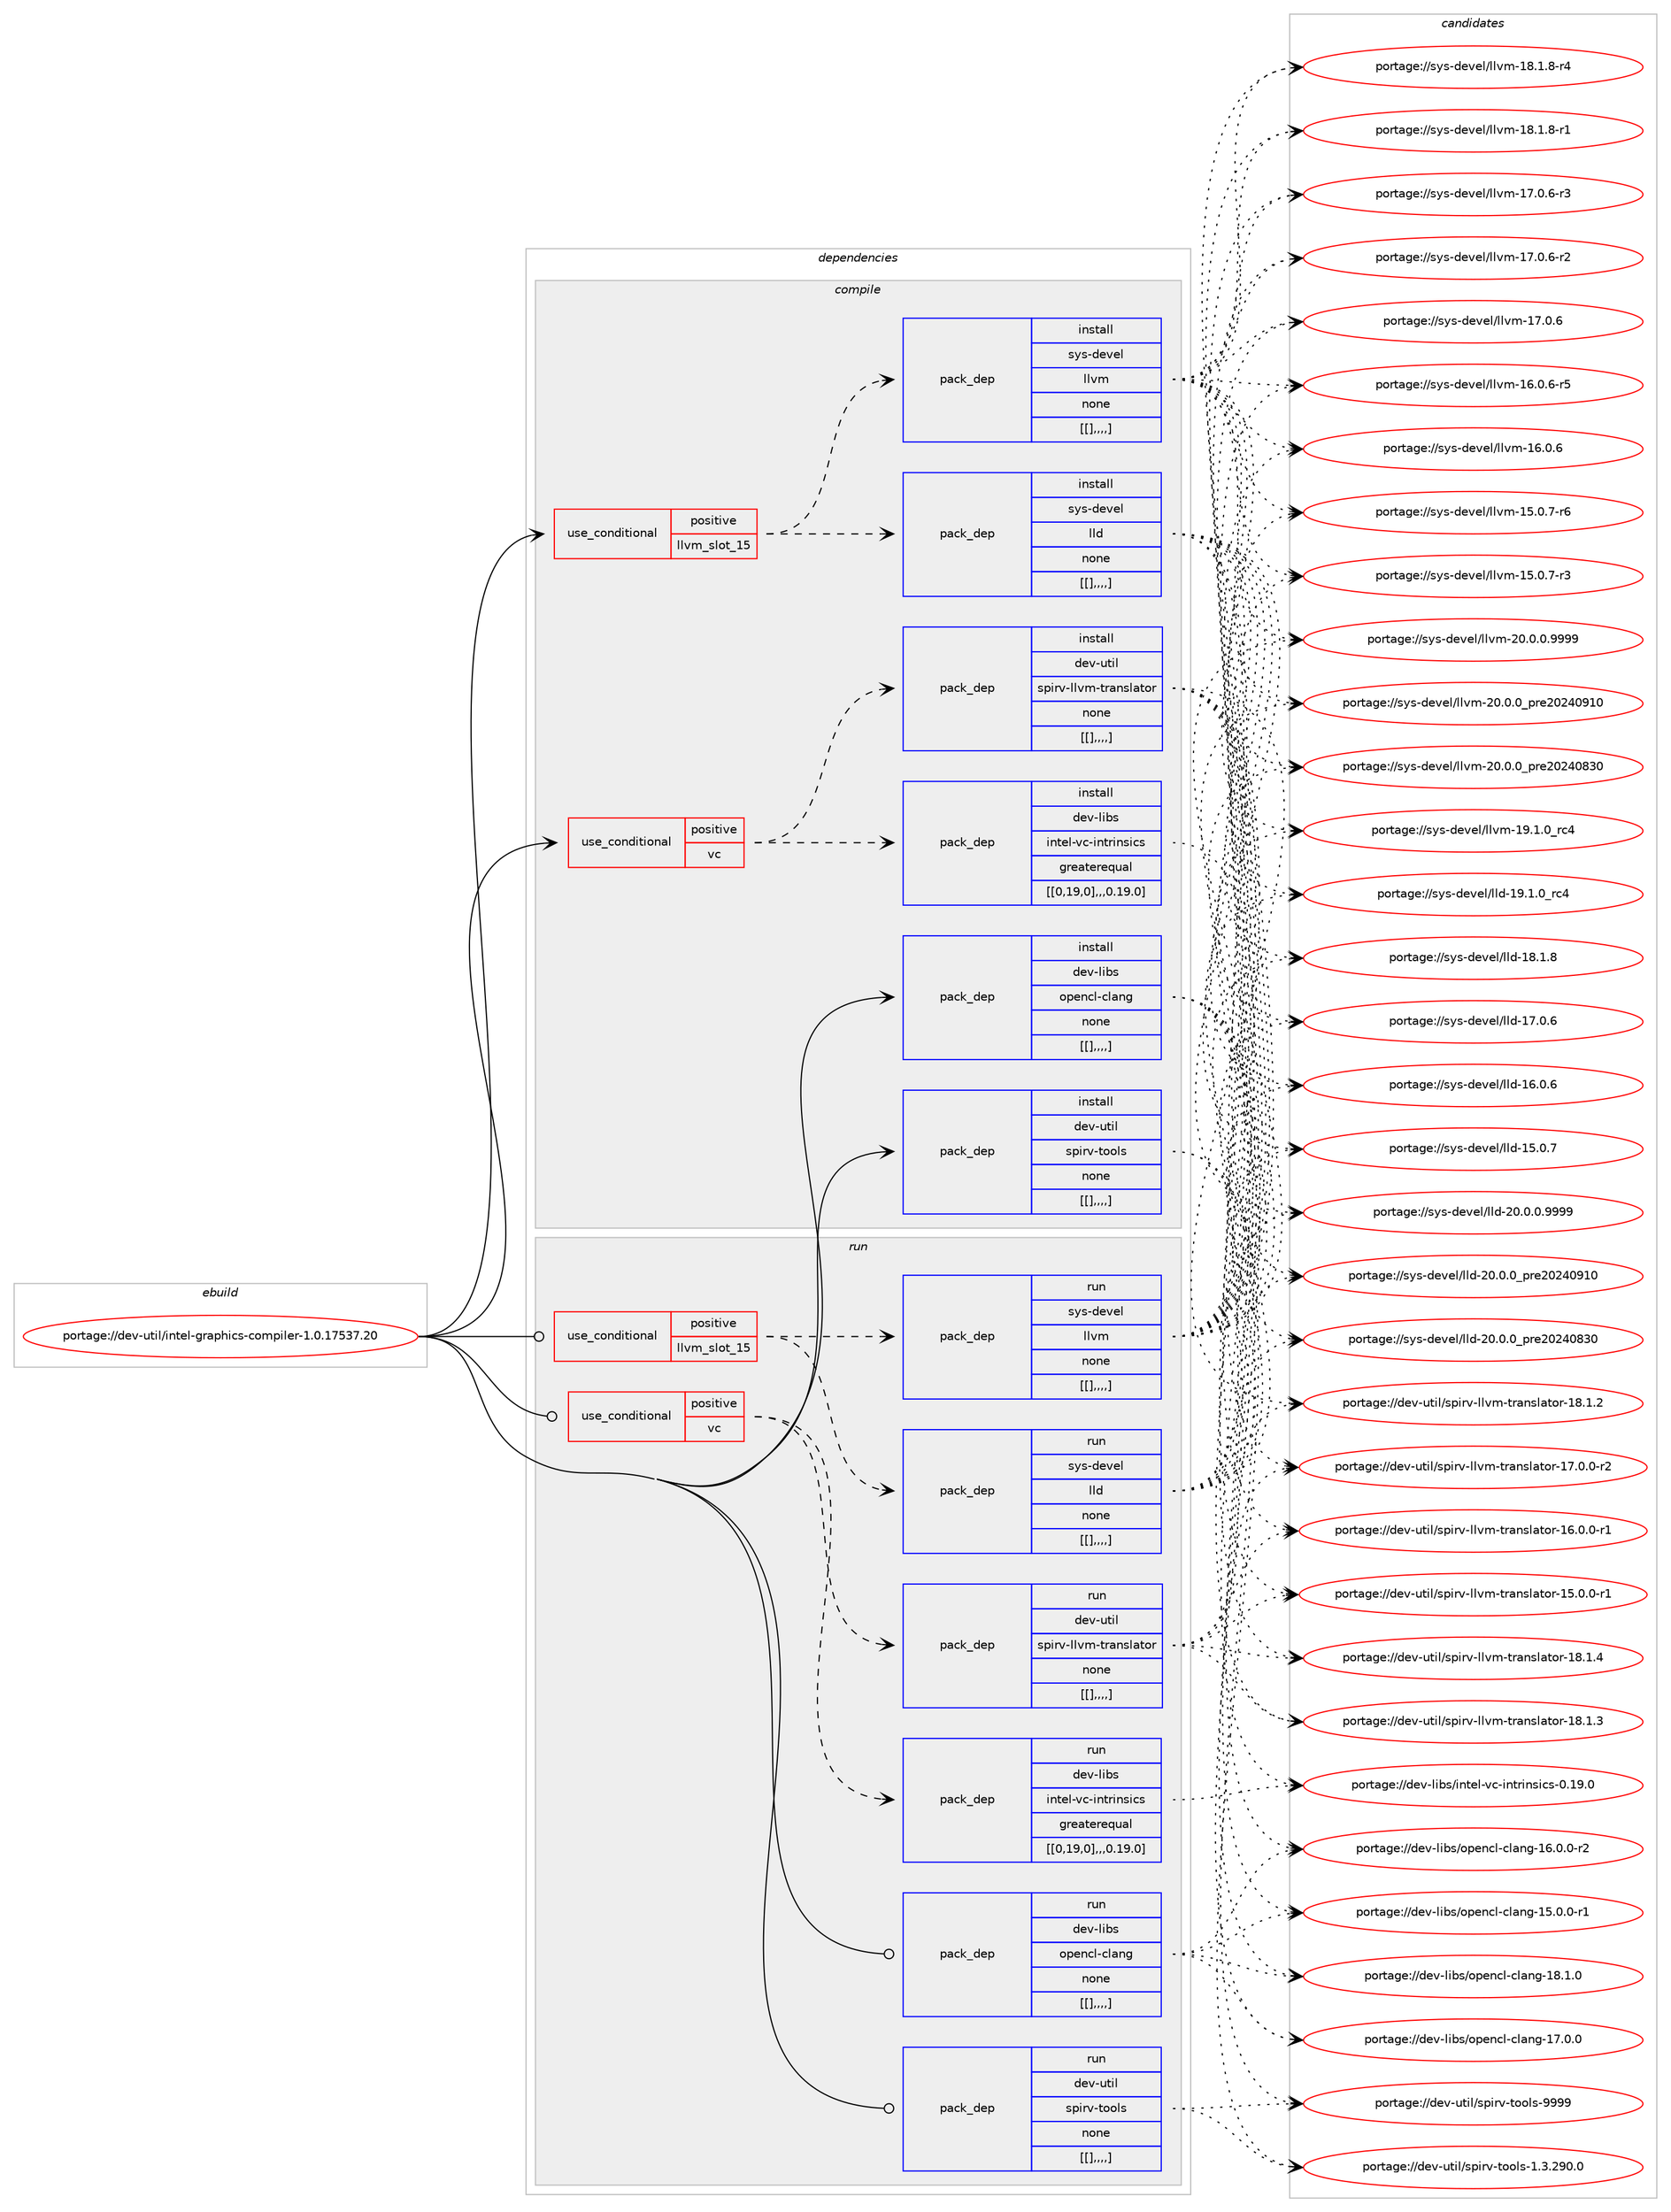 digraph prolog {

# *************
# Graph options
# *************

newrank=true;
concentrate=true;
compound=true;
graph [rankdir=LR,fontname=Helvetica,fontsize=10,ranksep=1.5];#, ranksep=2.5, nodesep=0.2];
edge  [arrowhead=vee];
node  [fontname=Helvetica,fontsize=10];

# **********
# The ebuild
# **********

subgraph cluster_leftcol {
color=gray;
label=<<i>ebuild</i>>;
id [label="portage://dev-util/intel-graphics-compiler-1.0.17537.20", color=red, width=4, href="../dev-util/intel-graphics-compiler-1.0.17537.20.svg"];
}

# ****************
# The dependencies
# ****************

subgraph cluster_midcol {
color=gray;
label=<<i>dependencies</i>>;
subgraph cluster_compile {
fillcolor="#eeeeee";
style=filled;
label=<<i>compile</i>>;
subgraph cond62529 {
dependency219311 [label=<<TABLE BORDER="0" CELLBORDER="1" CELLSPACING="0" CELLPADDING="4"><TR><TD ROWSPAN="3" CELLPADDING="10">use_conditional</TD></TR><TR><TD>positive</TD></TR><TR><TD>llvm_slot_15</TD></TR></TABLE>>, shape=none, color=red];
subgraph pack155374 {
dependency219312 [label=<<TABLE BORDER="0" CELLBORDER="1" CELLSPACING="0" CELLPADDING="4" WIDTH="220"><TR><TD ROWSPAN="6" CELLPADDING="30">pack_dep</TD></TR><TR><TD WIDTH="110">install</TD></TR><TR><TD>sys-devel</TD></TR><TR><TD>lld</TD></TR><TR><TD>none</TD></TR><TR><TD>[[],,,,]</TD></TR></TABLE>>, shape=none, color=blue];
}
dependency219311:e -> dependency219312:w [weight=20,style="dashed",arrowhead="vee"];
subgraph pack155375 {
dependency219313 [label=<<TABLE BORDER="0" CELLBORDER="1" CELLSPACING="0" CELLPADDING="4" WIDTH="220"><TR><TD ROWSPAN="6" CELLPADDING="30">pack_dep</TD></TR><TR><TD WIDTH="110">install</TD></TR><TR><TD>sys-devel</TD></TR><TR><TD>llvm</TD></TR><TR><TD>none</TD></TR><TR><TD>[[],,,,]</TD></TR></TABLE>>, shape=none, color=blue];
}
dependency219311:e -> dependency219313:w [weight=20,style="dashed",arrowhead="vee"];
}
id:e -> dependency219311:w [weight=20,style="solid",arrowhead="vee"];
subgraph cond62530 {
dependency219314 [label=<<TABLE BORDER="0" CELLBORDER="1" CELLSPACING="0" CELLPADDING="4"><TR><TD ROWSPAN="3" CELLPADDING="10">use_conditional</TD></TR><TR><TD>positive</TD></TR><TR><TD>vc</TD></TR></TABLE>>, shape=none, color=red];
subgraph pack155376 {
dependency219315 [label=<<TABLE BORDER="0" CELLBORDER="1" CELLSPACING="0" CELLPADDING="4" WIDTH="220"><TR><TD ROWSPAN="6" CELLPADDING="30">pack_dep</TD></TR><TR><TD WIDTH="110">install</TD></TR><TR><TD>dev-libs</TD></TR><TR><TD>intel-vc-intrinsics</TD></TR><TR><TD>greaterequal</TD></TR><TR><TD>[[0,19,0],,,0.19.0]</TD></TR></TABLE>>, shape=none, color=blue];
}
dependency219314:e -> dependency219315:w [weight=20,style="dashed",arrowhead="vee"];
subgraph pack155377 {
dependency219316 [label=<<TABLE BORDER="0" CELLBORDER="1" CELLSPACING="0" CELLPADDING="4" WIDTH="220"><TR><TD ROWSPAN="6" CELLPADDING="30">pack_dep</TD></TR><TR><TD WIDTH="110">install</TD></TR><TR><TD>dev-util</TD></TR><TR><TD>spirv-llvm-translator</TD></TR><TR><TD>none</TD></TR><TR><TD>[[],,,,]</TD></TR></TABLE>>, shape=none, color=blue];
}
dependency219314:e -> dependency219316:w [weight=20,style="dashed",arrowhead="vee"];
}
id:e -> dependency219314:w [weight=20,style="solid",arrowhead="vee"];
subgraph pack155378 {
dependency219317 [label=<<TABLE BORDER="0" CELLBORDER="1" CELLSPACING="0" CELLPADDING="4" WIDTH="220"><TR><TD ROWSPAN="6" CELLPADDING="30">pack_dep</TD></TR><TR><TD WIDTH="110">install</TD></TR><TR><TD>dev-libs</TD></TR><TR><TD>opencl-clang</TD></TR><TR><TD>none</TD></TR><TR><TD>[[],,,,]</TD></TR></TABLE>>, shape=none, color=blue];
}
id:e -> dependency219317:w [weight=20,style="solid",arrowhead="vee"];
subgraph pack155379 {
dependency219318 [label=<<TABLE BORDER="0" CELLBORDER="1" CELLSPACING="0" CELLPADDING="4" WIDTH="220"><TR><TD ROWSPAN="6" CELLPADDING="30">pack_dep</TD></TR><TR><TD WIDTH="110">install</TD></TR><TR><TD>dev-util</TD></TR><TR><TD>spirv-tools</TD></TR><TR><TD>none</TD></TR><TR><TD>[[],,,,]</TD></TR></TABLE>>, shape=none, color=blue];
}
id:e -> dependency219318:w [weight=20,style="solid",arrowhead="vee"];
}
subgraph cluster_compileandrun {
fillcolor="#eeeeee";
style=filled;
label=<<i>compile and run</i>>;
}
subgraph cluster_run {
fillcolor="#eeeeee";
style=filled;
label=<<i>run</i>>;
subgraph cond62531 {
dependency219319 [label=<<TABLE BORDER="0" CELLBORDER="1" CELLSPACING="0" CELLPADDING="4"><TR><TD ROWSPAN="3" CELLPADDING="10">use_conditional</TD></TR><TR><TD>positive</TD></TR><TR><TD>llvm_slot_15</TD></TR></TABLE>>, shape=none, color=red];
subgraph pack155380 {
dependency219320 [label=<<TABLE BORDER="0" CELLBORDER="1" CELLSPACING="0" CELLPADDING="4" WIDTH="220"><TR><TD ROWSPAN="6" CELLPADDING="30">pack_dep</TD></TR><TR><TD WIDTH="110">run</TD></TR><TR><TD>sys-devel</TD></TR><TR><TD>lld</TD></TR><TR><TD>none</TD></TR><TR><TD>[[],,,,]</TD></TR></TABLE>>, shape=none, color=blue];
}
dependency219319:e -> dependency219320:w [weight=20,style="dashed",arrowhead="vee"];
subgraph pack155381 {
dependency219321 [label=<<TABLE BORDER="0" CELLBORDER="1" CELLSPACING="0" CELLPADDING="4" WIDTH="220"><TR><TD ROWSPAN="6" CELLPADDING="30">pack_dep</TD></TR><TR><TD WIDTH="110">run</TD></TR><TR><TD>sys-devel</TD></TR><TR><TD>llvm</TD></TR><TR><TD>none</TD></TR><TR><TD>[[],,,,]</TD></TR></TABLE>>, shape=none, color=blue];
}
dependency219319:e -> dependency219321:w [weight=20,style="dashed",arrowhead="vee"];
}
id:e -> dependency219319:w [weight=20,style="solid",arrowhead="odot"];
subgraph cond62532 {
dependency219322 [label=<<TABLE BORDER="0" CELLBORDER="1" CELLSPACING="0" CELLPADDING="4"><TR><TD ROWSPAN="3" CELLPADDING="10">use_conditional</TD></TR><TR><TD>positive</TD></TR><TR><TD>vc</TD></TR></TABLE>>, shape=none, color=red];
subgraph pack155382 {
dependency219323 [label=<<TABLE BORDER="0" CELLBORDER="1" CELLSPACING="0" CELLPADDING="4" WIDTH="220"><TR><TD ROWSPAN="6" CELLPADDING="30">pack_dep</TD></TR><TR><TD WIDTH="110">run</TD></TR><TR><TD>dev-libs</TD></TR><TR><TD>intel-vc-intrinsics</TD></TR><TR><TD>greaterequal</TD></TR><TR><TD>[[0,19,0],,,0.19.0]</TD></TR></TABLE>>, shape=none, color=blue];
}
dependency219322:e -> dependency219323:w [weight=20,style="dashed",arrowhead="vee"];
subgraph pack155383 {
dependency219324 [label=<<TABLE BORDER="0" CELLBORDER="1" CELLSPACING="0" CELLPADDING="4" WIDTH="220"><TR><TD ROWSPAN="6" CELLPADDING="30">pack_dep</TD></TR><TR><TD WIDTH="110">run</TD></TR><TR><TD>dev-util</TD></TR><TR><TD>spirv-llvm-translator</TD></TR><TR><TD>none</TD></TR><TR><TD>[[],,,,]</TD></TR></TABLE>>, shape=none, color=blue];
}
dependency219322:e -> dependency219324:w [weight=20,style="dashed",arrowhead="vee"];
}
id:e -> dependency219322:w [weight=20,style="solid",arrowhead="odot"];
subgraph pack155384 {
dependency219325 [label=<<TABLE BORDER="0" CELLBORDER="1" CELLSPACING="0" CELLPADDING="4" WIDTH="220"><TR><TD ROWSPAN="6" CELLPADDING="30">pack_dep</TD></TR><TR><TD WIDTH="110">run</TD></TR><TR><TD>dev-libs</TD></TR><TR><TD>opencl-clang</TD></TR><TR><TD>none</TD></TR><TR><TD>[[],,,,]</TD></TR></TABLE>>, shape=none, color=blue];
}
id:e -> dependency219325:w [weight=20,style="solid",arrowhead="odot"];
subgraph pack155385 {
dependency219326 [label=<<TABLE BORDER="0" CELLBORDER="1" CELLSPACING="0" CELLPADDING="4" WIDTH="220"><TR><TD ROWSPAN="6" CELLPADDING="30">pack_dep</TD></TR><TR><TD WIDTH="110">run</TD></TR><TR><TD>dev-util</TD></TR><TR><TD>spirv-tools</TD></TR><TR><TD>none</TD></TR><TR><TD>[[],,,,]</TD></TR></TABLE>>, shape=none, color=blue];
}
id:e -> dependency219326:w [weight=20,style="solid",arrowhead="odot"];
}
}

# **************
# The candidates
# **************

subgraph cluster_choices {
rank=same;
color=gray;
label=<<i>candidates</i>>;

subgraph choice155374 {
color=black;
nodesep=1;
choice1151211154510010111810110847108108100455048464846484657575757 [label="portage://sys-devel/lld-20.0.0.9999", color=red, width=4,href="../sys-devel/lld-20.0.0.9999.svg"];
choice115121115451001011181011084710810810045504846484648951121141015048505248574948 [label="portage://sys-devel/lld-20.0.0_pre20240910", color=red, width=4,href="../sys-devel/lld-20.0.0_pre20240910.svg"];
choice115121115451001011181011084710810810045504846484648951121141015048505248565148 [label="portage://sys-devel/lld-20.0.0_pre20240830", color=red, width=4,href="../sys-devel/lld-20.0.0_pre20240830.svg"];
choice115121115451001011181011084710810810045495746494648951149952 [label="portage://sys-devel/lld-19.1.0_rc4", color=red, width=4,href="../sys-devel/lld-19.1.0_rc4.svg"];
choice115121115451001011181011084710810810045495646494656 [label="portage://sys-devel/lld-18.1.8", color=red, width=4,href="../sys-devel/lld-18.1.8.svg"];
choice115121115451001011181011084710810810045495546484654 [label="portage://sys-devel/lld-17.0.6", color=red, width=4,href="../sys-devel/lld-17.0.6.svg"];
choice115121115451001011181011084710810810045495446484654 [label="portage://sys-devel/lld-16.0.6", color=red, width=4,href="../sys-devel/lld-16.0.6.svg"];
choice115121115451001011181011084710810810045495346484655 [label="portage://sys-devel/lld-15.0.7", color=red, width=4,href="../sys-devel/lld-15.0.7.svg"];
dependency219312:e -> choice1151211154510010111810110847108108100455048464846484657575757:w [style=dotted,weight="100"];
dependency219312:e -> choice115121115451001011181011084710810810045504846484648951121141015048505248574948:w [style=dotted,weight="100"];
dependency219312:e -> choice115121115451001011181011084710810810045504846484648951121141015048505248565148:w [style=dotted,weight="100"];
dependency219312:e -> choice115121115451001011181011084710810810045495746494648951149952:w [style=dotted,weight="100"];
dependency219312:e -> choice115121115451001011181011084710810810045495646494656:w [style=dotted,weight="100"];
dependency219312:e -> choice115121115451001011181011084710810810045495546484654:w [style=dotted,weight="100"];
dependency219312:e -> choice115121115451001011181011084710810810045495446484654:w [style=dotted,weight="100"];
dependency219312:e -> choice115121115451001011181011084710810810045495346484655:w [style=dotted,weight="100"];
}
subgraph choice155375 {
color=black;
nodesep=1;
choice1151211154510010111810110847108108118109455048464846484657575757 [label="portage://sys-devel/llvm-20.0.0.9999", color=red, width=4,href="../sys-devel/llvm-20.0.0.9999.svg"];
choice115121115451001011181011084710810811810945504846484648951121141015048505248574948 [label="portage://sys-devel/llvm-20.0.0_pre20240910", color=red, width=4,href="../sys-devel/llvm-20.0.0_pre20240910.svg"];
choice115121115451001011181011084710810811810945504846484648951121141015048505248565148 [label="portage://sys-devel/llvm-20.0.0_pre20240830", color=red, width=4,href="../sys-devel/llvm-20.0.0_pre20240830.svg"];
choice115121115451001011181011084710810811810945495746494648951149952 [label="portage://sys-devel/llvm-19.1.0_rc4", color=red, width=4,href="../sys-devel/llvm-19.1.0_rc4.svg"];
choice1151211154510010111810110847108108118109454956464946564511452 [label="portage://sys-devel/llvm-18.1.8-r4", color=red, width=4,href="../sys-devel/llvm-18.1.8-r4.svg"];
choice1151211154510010111810110847108108118109454956464946564511449 [label="portage://sys-devel/llvm-18.1.8-r1", color=red, width=4,href="../sys-devel/llvm-18.1.8-r1.svg"];
choice1151211154510010111810110847108108118109454955464846544511451 [label="portage://sys-devel/llvm-17.0.6-r3", color=red, width=4,href="../sys-devel/llvm-17.0.6-r3.svg"];
choice1151211154510010111810110847108108118109454955464846544511450 [label="portage://sys-devel/llvm-17.0.6-r2", color=red, width=4,href="../sys-devel/llvm-17.0.6-r2.svg"];
choice115121115451001011181011084710810811810945495546484654 [label="portage://sys-devel/llvm-17.0.6", color=red, width=4,href="../sys-devel/llvm-17.0.6.svg"];
choice1151211154510010111810110847108108118109454954464846544511453 [label="portage://sys-devel/llvm-16.0.6-r5", color=red, width=4,href="../sys-devel/llvm-16.0.6-r5.svg"];
choice115121115451001011181011084710810811810945495446484654 [label="portage://sys-devel/llvm-16.0.6", color=red, width=4,href="../sys-devel/llvm-16.0.6.svg"];
choice1151211154510010111810110847108108118109454953464846554511454 [label="portage://sys-devel/llvm-15.0.7-r6", color=red, width=4,href="../sys-devel/llvm-15.0.7-r6.svg"];
choice1151211154510010111810110847108108118109454953464846554511451 [label="portage://sys-devel/llvm-15.0.7-r3", color=red, width=4,href="../sys-devel/llvm-15.0.7-r3.svg"];
dependency219313:e -> choice1151211154510010111810110847108108118109455048464846484657575757:w [style=dotted,weight="100"];
dependency219313:e -> choice115121115451001011181011084710810811810945504846484648951121141015048505248574948:w [style=dotted,weight="100"];
dependency219313:e -> choice115121115451001011181011084710810811810945504846484648951121141015048505248565148:w [style=dotted,weight="100"];
dependency219313:e -> choice115121115451001011181011084710810811810945495746494648951149952:w [style=dotted,weight="100"];
dependency219313:e -> choice1151211154510010111810110847108108118109454956464946564511452:w [style=dotted,weight="100"];
dependency219313:e -> choice1151211154510010111810110847108108118109454956464946564511449:w [style=dotted,weight="100"];
dependency219313:e -> choice1151211154510010111810110847108108118109454955464846544511451:w [style=dotted,weight="100"];
dependency219313:e -> choice1151211154510010111810110847108108118109454955464846544511450:w [style=dotted,weight="100"];
dependency219313:e -> choice115121115451001011181011084710810811810945495546484654:w [style=dotted,weight="100"];
dependency219313:e -> choice1151211154510010111810110847108108118109454954464846544511453:w [style=dotted,weight="100"];
dependency219313:e -> choice115121115451001011181011084710810811810945495446484654:w [style=dotted,weight="100"];
dependency219313:e -> choice1151211154510010111810110847108108118109454953464846554511454:w [style=dotted,weight="100"];
dependency219313:e -> choice1151211154510010111810110847108108118109454953464846554511451:w [style=dotted,weight="100"];
}
subgraph choice155376 {
color=black;
nodesep=1;
choice1001011184510810598115471051101161011084511899451051101161141051101151059911545484649574648 [label="portage://dev-libs/intel-vc-intrinsics-0.19.0", color=red, width=4,href="../dev-libs/intel-vc-intrinsics-0.19.0.svg"];
dependency219315:e -> choice1001011184510810598115471051101161011084511899451051101161141051101151059911545484649574648:w [style=dotted,weight="100"];
}
subgraph choice155377 {
color=black;
nodesep=1;
choice10010111845117116105108471151121051141184510810811810945116114971101151089711611111445495646494652 [label="portage://dev-util/spirv-llvm-translator-18.1.4", color=red, width=4,href="../dev-util/spirv-llvm-translator-18.1.4.svg"];
choice10010111845117116105108471151121051141184510810811810945116114971101151089711611111445495646494651 [label="portage://dev-util/spirv-llvm-translator-18.1.3", color=red, width=4,href="../dev-util/spirv-llvm-translator-18.1.3.svg"];
choice10010111845117116105108471151121051141184510810811810945116114971101151089711611111445495646494650 [label="portage://dev-util/spirv-llvm-translator-18.1.2", color=red, width=4,href="../dev-util/spirv-llvm-translator-18.1.2.svg"];
choice100101118451171161051084711511210511411845108108118109451161149711011510897116111114454955464846484511450 [label="portage://dev-util/spirv-llvm-translator-17.0.0-r2", color=red, width=4,href="../dev-util/spirv-llvm-translator-17.0.0-r2.svg"];
choice100101118451171161051084711511210511411845108108118109451161149711011510897116111114454954464846484511449 [label="portage://dev-util/spirv-llvm-translator-16.0.0-r1", color=red, width=4,href="../dev-util/spirv-llvm-translator-16.0.0-r1.svg"];
choice100101118451171161051084711511210511411845108108118109451161149711011510897116111114454953464846484511449 [label="portage://dev-util/spirv-llvm-translator-15.0.0-r1", color=red, width=4,href="../dev-util/spirv-llvm-translator-15.0.0-r1.svg"];
dependency219316:e -> choice10010111845117116105108471151121051141184510810811810945116114971101151089711611111445495646494652:w [style=dotted,weight="100"];
dependency219316:e -> choice10010111845117116105108471151121051141184510810811810945116114971101151089711611111445495646494651:w [style=dotted,weight="100"];
dependency219316:e -> choice10010111845117116105108471151121051141184510810811810945116114971101151089711611111445495646494650:w [style=dotted,weight="100"];
dependency219316:e -> choice100101118451171161051084711511210511411845108108118109451161149711011510897116111114454955464846484511450:w [style=dotted,weight="100"];
dependency219316:e -> choice100101118451171161051084711511210511411845108108118109451161149711011510897116111114454954464846484511449:w [style=dotted,weight="100"];
dependency219316:e -> choice100101118451171161051084711511210511411845108108118109451161149711011510897116111114454953464846484511449:w [style=dotted,weight="100"];
}
subgraph choice155378 {
color=black;
nodesep=1;
choice1001011184510810598115471111121011109910845991089711010345495646494648 [label="portage://dev-libs/opencl-clang-18.1.0", color=red, width=4,href="../dev-libs/opencl-clang-18.1.0.svg"];
choice1001011184510810598115471111121011109910845991089711010345495546484648 [label="portage://dev-libs/opencl-clang-17.0.0", color=red, width=4,href="../dev-libs/opencl-clang-17.0.0.svg"];
choice10010111845108105981154711111210111099108459910897110103454954464846484511450 [label="portage://dev-libs/opencl-clang-16.0.0-r2", color=red, width=4,href="../dev-libs/opencl-clang-16.0.0-r2.svg"];
choice10010111845108105981154711111210111099108459910897110103454953464846484511449 [label="portage://dev-libs/opencl-clang-15.0.0-r1", color=red, width=4,href="../dev-libs/opencl-clang-15.0.0-r1.svg"];
dependency219317:e -> choice1001011184510810598115471111121011109910845991089711010345495646494648:w [style=dotted,weight="100"];
dependency219317:e -> choice1001011184510810598115471111121011109910845991089711010345495546484648:w [style=dotted,weight="100"];
dependency219317:e -> choice10010111845108105981154711111210111099108459910897110103454954464846484511450:w [style=dotted,weight="100"];
dependency219317:e -> choice10010111845108105981154711111210111099108459910897110103454953464846484511449:w [style=dotted,weight="100"];
}
subgraph choice155379 {
color=black;
nodesep=1;
choice1001011184511711610510847115112105114118451161111111081154557575757 [label="portage://dev-util/spirv-tools-9999", color=red, width=4,href="../dev-util/spirv-tools-9999.svg"];
choice10010111845117116105108471151121051141184511611111110811545494651465057484648 [label="portage://dev-util/spirv-tools-1.3.290.0", color=red, width=4,href="../dev-util/spirv-tools-1.3.290.0.svg"];
dependency219318:e -> choice1001011184511711610510847115112105114118451161111111081154557575757:w [style=dotted,weight="100"];
dependency219318:e -> choice10010111845117116105108471151121051141184511611111110811545494651465057484648:w [style=dotted,weight="100"];
}
subgraph choice155380 {
color=black;
nodesep=1;
choice1151211154510010111810110847108108100455048464846484657575757 [label="portage://sys-devel/lld-20.0.0.9999", color=red, width=4,href="../sys-devel/lld-20.0.0.9999.svg"];
choice115121115451001011181011084710810810045504846484648951121141015048505248574948 [label="portage://sys-devel/lld-20.0.0_pre20240910", color=red, width=4,href="../sys-devel/lld-20.0.0_pre20240910.svg"];
choice115121115451001011181011084710810810045504846484648951121141015048505248565148 [label="portage://sys-devel/lld-20.0.0_pre20240830", color=red, width=4,href="../sys-devel/lld-20.0.0_pre20240830.svg"];
choice115121115451001011181011084710810810045495746494648951149952 [label="portage://sys-devel/lld-19.1.0_rc4", color=red, width=4,href="../sys-devel/lld-19.1.0_rc4.svg"];
choice115121115451001011181011084710810810045495646494656 [label="portage://sys-devel/lld-18.1.8", color=red, width=4,href="../sys-devel/lld-18.1.8.svg"];
choice115121115451001011181011084710810810045495546484654 [label="portage://sys-devel/lld-17.0.6", color=red, width=4,href="../sys-devel/lld-17.0.6.svg"];
choice115121115451001011181011084710810810045495446484654 [label="portage://sys-devel/lld-16.0.6", color=red, width=4,href="../sys-devel/lld-16.0.6.svg"];
choice115121115451001011181011084710810810045495346484655 [label="portage://sys-devel/lld-15.0.7", color=red, width=4,href="../sys-devel/lld-15.0.7.svg"];
dependency219320:e -> choice1151211154510010111810110847108108100455048464846484657575757:w [style=dotted,weight="100"];
dependency219320:e -> choice115121115451001011181011084710810810045504846484648951121141015048505248574948:w [style=dotted,weight="100"];
dependency219320:e -> choice115121115451001011181011084710810810045504846484648951121141015048505248565148:w [style=dotted,weight="100"];
dependency219320:e -> choice115121115451001011181011084710810810045495746494648951149952:w [style=dotted,weight="100"];
dependency219320:e -> choice115121115451001011181011084710810810045495646494656:w [style=dotted,weight="100"];
dependency219320:e -> choice115121115451001011181011084710810810045495546484654:w [style=dotted,weight="100"];
dependency219320:e -> choice115121115451001011181011084710810810045495446484654:w [style=dotted,weight="100"];
dependency219320:e -> choice115121115451001011181011084710810810045495346484655:w [style=dotted,weight="100"];
}
subgraph choice155381 {
color=black;
nodesep=1;
choice1151211154510010111810110847108108118109455048464846484657575757 [label="portage://sys-devel/llvm-20.0.0.9999", color=red, width=4,href="../sys-devel/llvm-20.0.0.9999.svg"];
choice115121115451001011181011084710810811810945504846484648951121141015048505248574948 [label="portage://sys-devel/llvm-20.0.0_pre20240910", color=red, width=4,href="../sys-devel/llvm-20.0.0_pre20240910.svg"];
choice115121115451001011181011084710810811810945504846484648951121141015048505248565148 [label="portage://sys-devel/llvm-20.0.0_pre20240830", color=red, width=4,href="../sys-devel/llvm-20.0.0_pre20240830.svg"];
choice115121115451001011181011084710810811810945495746494648951149952 [label="portage://sys-devel/llvm-19.1.0_rc4", color=red, width=4,href="../sys-devel/llvm-19.1.0_rc4.svg"];
choice1151211154510010111810110847108108118109454956464946564511452 [label="portage://sys-devel/llvm-18.1.8-r4", color=red, width=4,href="../sys-devel/llvm-18.1.8-r4.svg"];
choice1151211154510010111810110847108108118109454956464946564511449 [label="portage://sys-devel/llvm-18.1.8-r1", color=red, width=4,href="../sys-devel/llvm-18.1.8-r1.svg"];
choice1151211154510010111810110847108108118109454955464846544511451 [label="portage://sys-devel/llvm-17.0.6-r3", color=red, width=4,href="../sys-devel/llvm-17.0.6-r3.svg"];
choice1151211154510010111810110847108108118109454955464846544511450 [label="portage://sys-devel/llvm-17.0.6-r2", color=red, width=4,href="../sys-devel/llvm-17.0.6-r2.svg"];
choice115121115451001011181011084710810811810945495546484654 [label="portage://sys-devel/llvm-17.0.6", color=red, width=4,href="../sys-devel/llvm-17.0.6.svg"];
choice1151211154510010111810110847108108118109454954464846544511453 [label="portage://sys-devel/llvm-16.0.6-r5", color=red, width=4,href="../sys-devel/llvm-16.0.6-r5.svg"];
choice115121115451001011181011084710810811810945495446484654 [label="portage://sys-devel/llvm-16.0.6", color=red, width=4,href="../sys-devel/llvm-16.0.6.svg"];
choice1151211154510010111810110847108108118109454953464846554511454 [label="portage://sys-devel/llvm-15.0.7-r6", color=red, width=4,href="../sys-devel/llvm-15.0.7-r6.svg"];
choice1151211154510010111810110847108108118109454953464846554511451 [label="portage://sys-devel/llvm-15.0.7-r3", color=red, width=4,href="../sys-devel/llvm-15.0.7-r3.svg"];
dependency219321:e -> choice1151211154510010111810110847108108118109455048464846484657575757:w [style=dotted,weight="100"];
dependency219321:e -> choice115121115451001011181011084710810811810945504846484648951121141015048505248574948:w [style=dotted,weight="100"];
dependency219321:e -> choice115121115451001011181011084710810811810945504846484648951121141015048505248565148:w [style=dotted,weight="100"];
dependency219321:e -> choice115121115451001011181011084710810811810945495746494648951149952:w [style=dotted,weight="100"];
dependency219321:e -> choice1151211154510010111810110847108108118109454956464946564511452:w [style=dotted,weight="100"];
dependency219321:e -> choice1151211154510010111810110847108108118109454956464946564511449:w [style=dotted,weight="100"];
dependency219321:e -> choice1151211154510010111810110847108108118109454955464846544511451:w [style=dotted,weight="100"];
dependency219321:e -> choice1151211154510010111810110847108108118109454955464846544511450:w [style=dotted,weight="100"];
dependency219321:e -> choice115121115451001011181011084710810811810945495546484654:w [style=dotted,weight="100"];
dependency219321:e -> choice1151211154510010111810110847108108118109454954464846544511453:w [style=dotted,weight="100"];
dependency219321:e -> choice115121115451001011181011084710810811810945495446484654:w [style=dotted,weight="100"];
dependency219321:e -> choice1151211154510010111810110847108108118109454953464846554511454:w [style=dotted,weight="100"];
dependency219321:e -> choice1151211154510010111810110847108108118109454953464846554511451:w [style=dotted,weight="100"];
}
subgraph choice155382 {
color=black;
nodesep=1;
choice1001011184510810598115471051101161011084511899451051101161141051101151059911545484649574648 [label="portage://dev-libs/intel-vc-intrinsics-0.19.0", color=red, width=4,href="../dev-libs/intel-vc-intrinsics-0.19.0.svg"];
dependency219323:e -> choice1001011184510810598115471051101161011084511899451051101161141051101151059911545484649574648:w [style=dotted,weight="100"];
}
subgraph choice155383 {
color=black;
nodesep=1;
choice10010111845117116105108471151121051141184510810811810945116114971101151089711611111445495646494652 [label="portage://dev-util/spirv-llvm-translator-18.1.4", color=red, width=4,href="../dev-util/spirv-llvm-translator-18.1.4.svg"];
choice10010111845117116105108471151121051141184510810811810945116114971101151089711611111445495646494651 [label="portage://dev-util/spirv-llvm-translator-18.1.3", color=red, width=4,href="../dev-util/spirv-llvm-translator-18.1.3.svg"];
choice10010111845117116105108471151121051141184510810811810945116114971101151089711611111445495646494650 [label="portage://dev-util/spirv-llvm-translator-18.1.2", color=red, width=4,href="../dev-util/spirv-llvm-translator-18.1.2.svg"];
choice100101118451171161051084711511210511411845108108118109451161149711011510897116111114454955464846484511450 [label="portage://dev-util/spirv-llvm-translator-17.0.0-r2", color=red, width=4,href="../dev-util/spirv-llvm-translator-17.0.0-r2.svg"];
choice100101118451171161051084711511210511411845108108118109451161149711011510897116111114454954464846484511449 [label="portage://dev-util/spirv-llvm-translator-16.0.0-r1", color=red, width=4,href="../dev-util/spirv-llvm-translator-16.0.0-r1.svg"];
choice100101118451171161051084711511210511411845108108118109451161149711011510897116111114454953464846484511449 [label="portage://dev-util/spirv-llvm-translator-15.0.0-r1", color=red, width=4,href="../dev-util/spirv-llvm-translator-15.0.0-r1.svg"];
dependency219324:e -> choice10010111845117116105108471151121051141184510810811810945116114971101151089711611111445495646494652:w [style=dotted,weight="100"];
dependency219324:e -> choice10010111845117116105108471151121051141184510810811810945116114971101151089711611111445495646494651:w [style=dotted,weight="100"];
dependency219324:e -> choice10010111845117116105108471151121051141184510810811810945116114971101151089711611111445495646494650:w [style=dotted,weight="100"];
dependency219324:e -> choice100101118451171161051084711511210511411845108108118109451161149711011510897116111114454955464846484511450:w [style=dotted,weight="100"];
dependency219324:e -> choice100101118451171161051084711511210511411845108108118109451161149711011510897116111114454954464846484511449:w [style=dotted,weight="100"];
dependency219324:e -> choice100101118451171161051084711511210511411845108108118109451161149711011510897116111114454953464846484511449:w [style=dotted,weight="100"];
}
subgraph choice155384 {
color=black;
nodesep=1;
choice1001011184510810598115471111121011109910845991089711010345495646494648 [label="portage://dev-libs/opencl-clang-18.1.0", color=red, width=4,href="../dev-libs/opencl-clang-18.1.0.svg"];
choice1001011184510810598115471111121011109910845991089711010345495546484648 [label="portage://dev-libs/opencl-clang-17.0.0", color=red, width=4,href="../dev-libs/opencl-clang-17.0.0.svg"];
choice10010111845108105981154711111210111099108459910897110103454954464846484511450 [label="portage://dev-libs/opencl-clang-16.0.0-r2", color=red, width=4,href="../dev-libs/opencl-clang-16.0.0-r2.svg"];
choice10010111845108105981154711111210111099108459910897110103454953464846484511449 [label="portage://dev-libs/opencl-clang-15.0.0-r1", color=red, width=4,href="../dev-libs/opencl-clang-15.0.0-r1.svg"];
dependency219325:e -> choice1001011184510810598115471111121011109910845991089711010345495646494648:w [style=dotted,weight="100"];
dependency219325:e -> choice1001011184510810598115471111121011109910845991089711010345495546484648:w [style=dotted,weight="100"];
dependency219325:e -> choice10010111845108105981154711111210111099108459910897110103454954464846484511450:w [style=dotted,weight="100"];
dependency219325:e -> choice10010111845108105981154711111210111099108459910897110103454953464846484511449:w [style=dotted,weight="100"];
}
subgraph choice155385 {
color=black;
nodesep=1;
choice1001011184511711610510847115112105114118451161111111081154557575757 [label="portage://dev-util/spirv-tools-9999", color=red, width=4,href="../dev-util/spirv-tools-9999.svg"];
choice10010111845117116105108471151121051141184511611111110811545494651465057484648 [label="portage://dev-util/spirv-tools-1.3.290.0", color=red, width=4,href="../dev-util/spirv-tools-1.3.290.0.svg"];
dependency219326:e -> choice1001011184511711610510847115112105114118451161111111081154557575757:w [style=dotted,weight="100"];
dependency219326:e -> choice10010111845117116105108471151121051141184511611111110811545494651465057484648:w [style=dotted,weight="100"];
}
}

}
